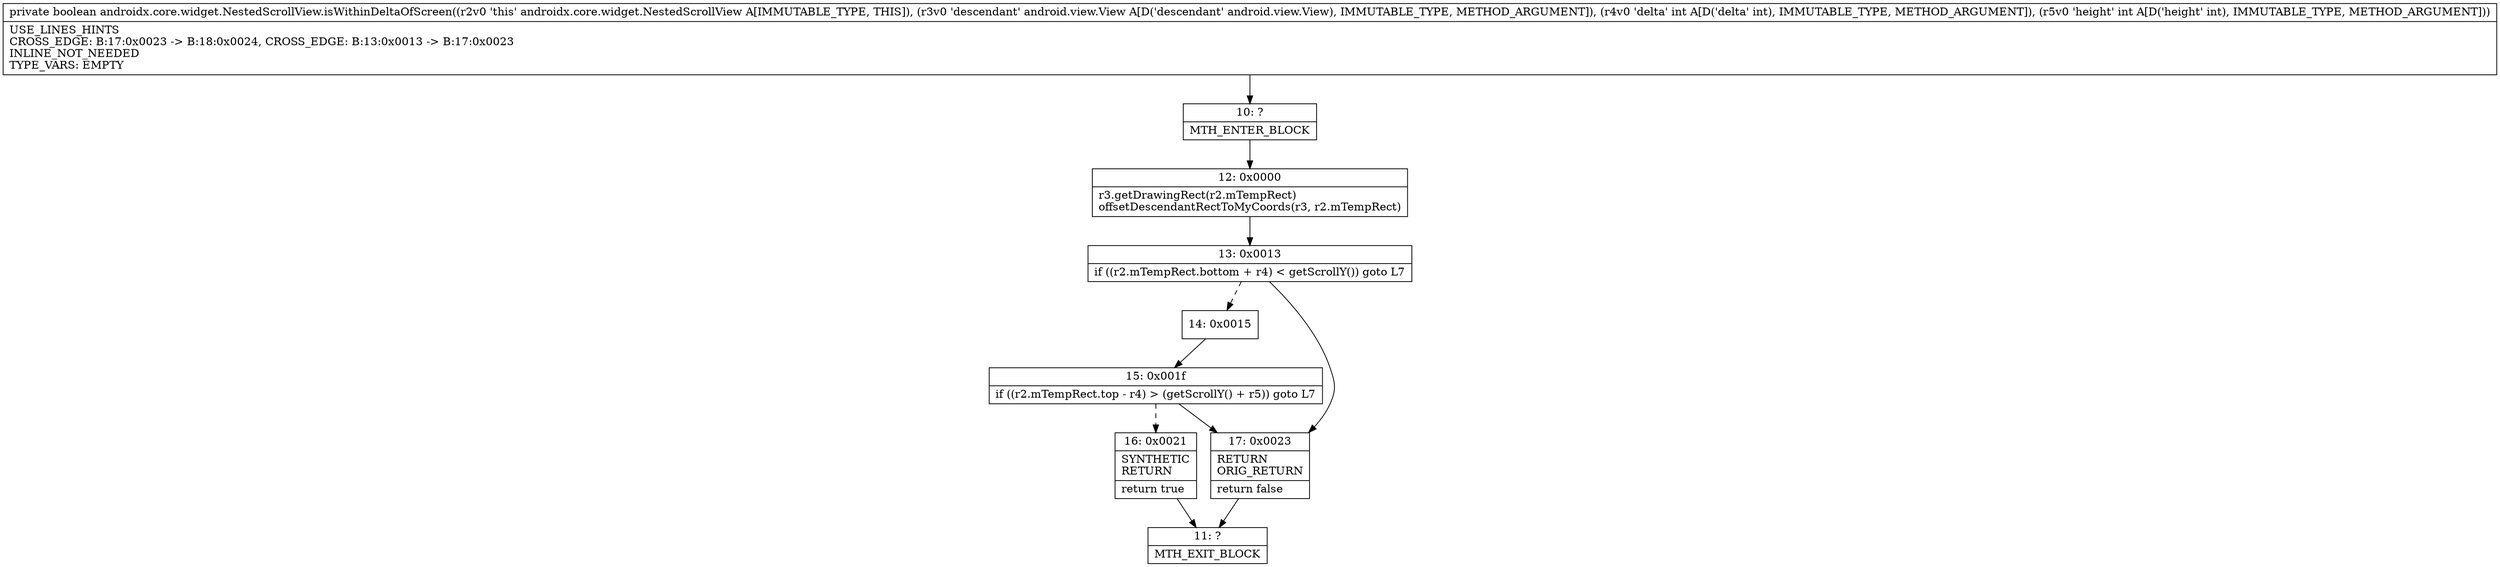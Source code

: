 digraph "CFG forandroidx.core.widget.NestedScrollView.isWithinDeltaOfScreen(Landroid\/view\/View;II)Z" {
Node_10 [shape=record,label="{10\:\ ?|MTH_ENTER_BLOCK\l}"];
Node_12 [shape=record,label="{12\:\ 0x0000|r3.getDrawingRect(r2.mTempRect)\loffsetDescendantRectToMyCoords(r3, r2.mTempRect)\l}"];
Node_13 [shape=record,label="{13\:\ 0x0013|if ((r2.mTempRect.bottom + r4) \< getScrollY()) goto L7\l}"];
Node_14 [shape=record,label="{14\:\ 0x0015}"];
Node_15 [shape=record,label="{15\:\ 0x001f|if ((r2.mTempRect.top \- r4) \> (getScrollY() + r5)) goto L7\l}"];
Node_16 [shape=record,label="{16\:\ 0x0021|SYNTHETIC\lRETURN\l|return true\l}"];
Node_11 [shape=record,label="{11\:\ ?|MTH_EXIT_BLOCK\l}"];
Node_17 [shape=record,label="{17\:\ 0x0023|RETURN\lORIG_RETURN\l|return false\l}"];
MethodNode[shape=record,label="{private boolean androidx.core.widget.NestedScrollView.isWithinDeltaOfScreen((r2v0 'this' androidx.core.widget.NestedScrollView A[IMMUTABLE_TYPE, THIS]), (r3v0 'descendant' android.view.View A[D('descendant' android.view.View), IMMUTABLE_TYPE, METHOD_ARGUMENT]), (r4v0 'delta' int A[D('delta' int), IMMUTABLE_TYPE, METHOD_ARGUMENT]), (r5v0 'height' int A[D('height' int), IMMUTABLE_TYPE, METHOD_ARGUMENT]))  | USE_LINES_HINTS\lCROSS_EDGE: B:17:0x0023 \-\> B:18:0x0024, CROSS_EDGE: B:13:0x0013 \-\> B:17:0x0023\lINLINE_NOT_NEEDED\lTYPE_VARS: EMPTY\l}"];
MethodNode -> Node_10;Node_10 -> Node_12;
Node_12 -> Node_13;
Node_13 -> Node_14[style=dashed];
Node_13 -> Node_17;
Node_14 -> Node_15;
Node_15 -> Node_16[style=dashed];
Node_15 -> Node_17;
Node_16 -> Node_11;
Node_17 -> Node_11;
}

